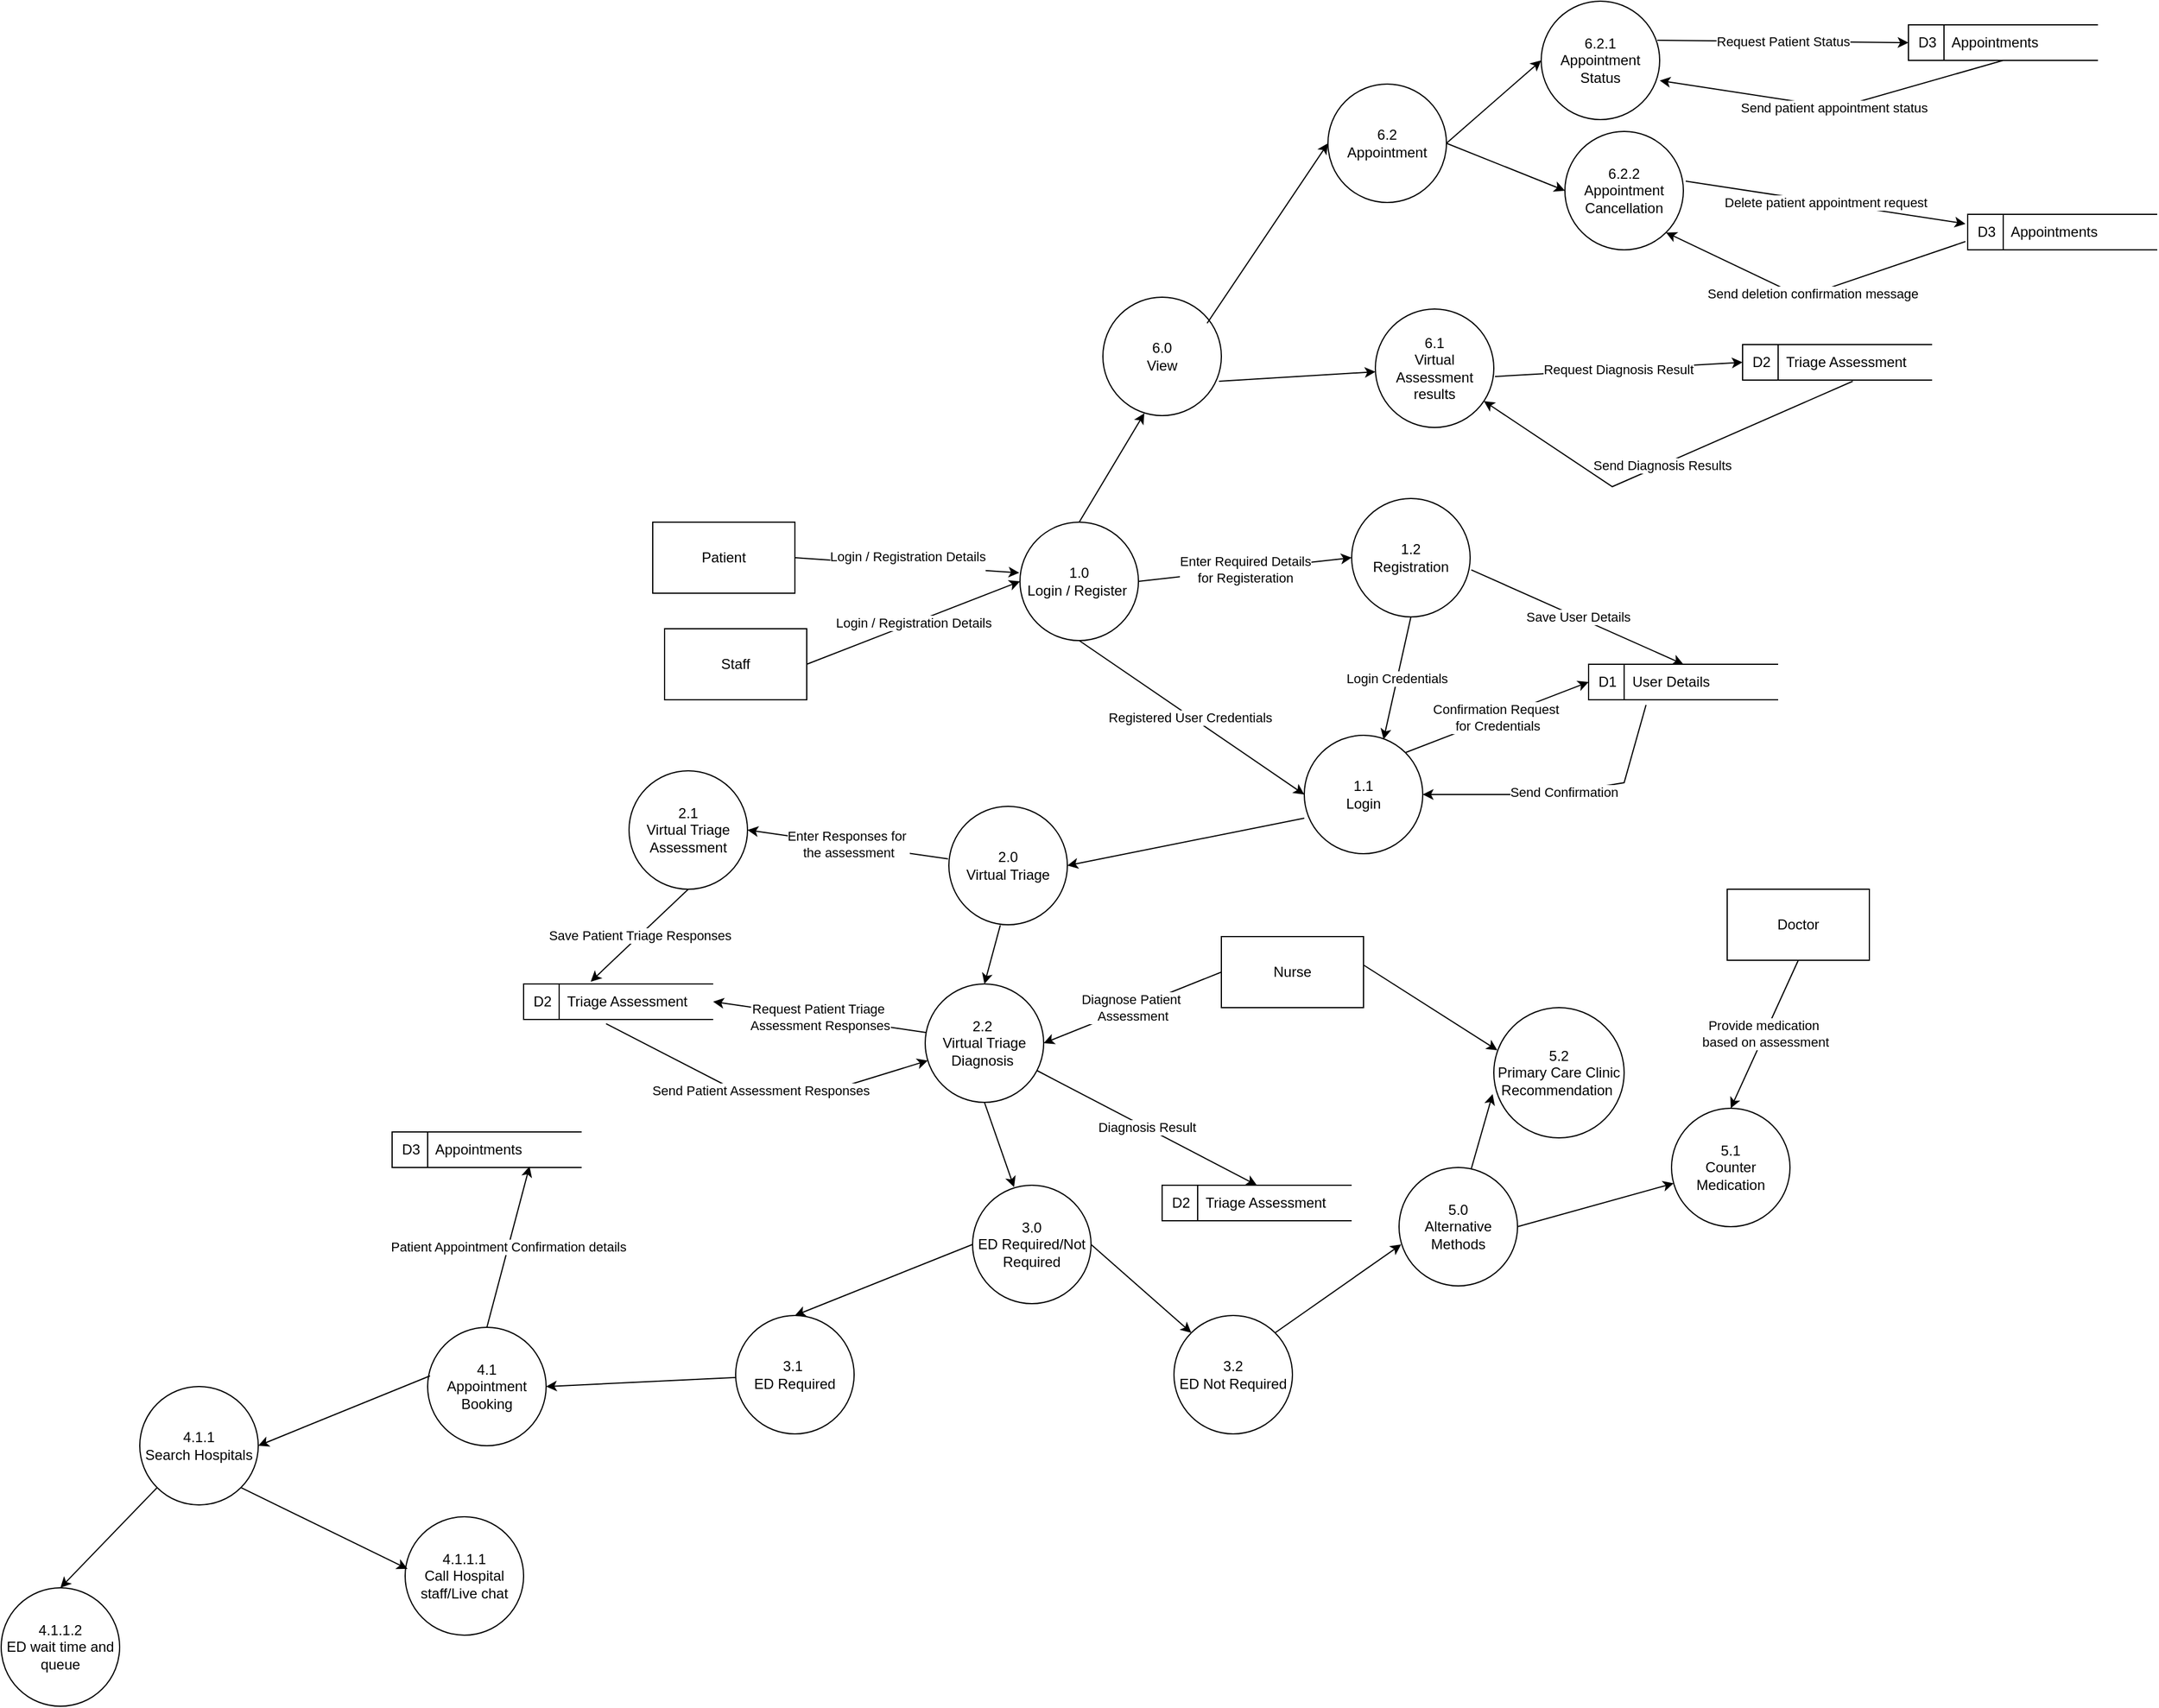 <mxfile version="24.7.17">
  <diagram name="Page-1" id="96zTGkCK_pAWWn0Q6g7E">
    <mxGraphModel dx="2501" dy="1907" grid="1" gridSize="10" guides="1" tooltips="1" connect="1" arrows="1" fold="1" page="1" pageScale="1" pageWidth="827" pageHeight="1169" math="0" shadow="0">
      <root>
        <mxCell id="0" />
        <mxCell id="1" parent="0" />
        <mxCell id="Bff2i-X7J1a3gPwycmxD-1" value="Patient" style="rounded=0;whiteSpace=wrap;html=1;" parent="1" vertex="1">
          <mxGeometry x="-80" y="40" width="120" height="60" as="geometry" />
        </mxCell>
        <mxCell id="Bff2i-X7J1a3gPwycmxD-2" value="&lt;div&gt;1.0&lt;/div&gt;Login / Register&amp;nbsp;" style="ellipse;whiteSpace=wrap;html=1;aspect=fixed;" parent="1" vertex="1">
          <mxGeometry x="230" y="40" width="100" height="100" as="geometry" />
        </mxCell>
        <mxCell id="Bff2i-X7J1a3gPwycmxD-3" value="Staff" style="rounded=0;whiteSpace=wrap;html=1;" parent="1" vertex="1">
          <mxGeometry x="-70" y="130" width="120" height="60" as="geometry" />
        </mxCell>
        <mxCell id="Bff2i-X7J1a3gPwycmxD-4" value="&#xa;&lt;span style=&quot;color: rgb(0, 0, 0); font-family: Helvetica; font-size: 11px; font-style: normal; font-variant-ligatures: normal; font-variant-caps: normal; font-weight: 400; letter-spacing: normal; orphans: 2; text-align: center; text-indent: 0px; text-transform: none; widows: 2; word-spacing: 0px; -webkit-text-stroke-width: 0px; white-space: nowrap; background-color: rgb(255, 255, 255); text-decoration-thickness: initial; text-decoration-style: initial; text-decoration-color: initial; display: inline !important; float: none;&quot;&gt;Login / Registration Details&lt;/span&gt;&#xa;&#xa;" style="endArrow=classic;html=1;rounded=0;entryX=-0.006;entryY=0.428;entryDx=0;entryDy=0;entryPerimeter=0;exitX=1;exitY=0.5;exitDx=0;exitDy=0;" parent="1" source="Bff2i-X7J1a3gPwycmxD-1" target="Bff2i-X7J1a3gPwycmxD-2" edge="1">
          <mxGeometry width="50" height="50" relative="1" as="geometry">
            <mxPoint x="120" y="120" as="sourcePoint" />
            <mxPoint x="170" y="70" as="targetPoint" />
          </mxGeometry>
        </mxCell>
        <mxCell id="Bff2i-X7J1a3gPwycmxD-5" value="Login / Registration Details" style="endArrow=classic;html=1;rounded=0;entryX=0;entryY=0.5;entryDx=0;entryDy=0;exitX=1;exitY=0.5;exitDx=0;exitDy=0;" parent="1" source="Bff2i-X7J1a3gPwycmxD-3" target="Bff2i-X7J1a3gPwycmxD-2" edge="1">
          <mxGeometry width="50" height="50" relative="1" as="geometry">
            <mxPoint x="50" y="80" as="sourcePoint" />
            <mxPoint x="239" y="93" as="targetPoint" />
          </mxGeometry>
        </mxCell>
        <mxCell id="Bff2i-X7J1a3gPwycmxD-6" value="1.1&lt;div&gt;Login&lt;/div&gt;" style="ellipse;whiteSpace=wrap;html=1;aspect=fixed;" parent="1" vertex="1">
          <mxGeometry x="470" y="220" width="100" height="100" as="geometry" />
        </mxCell>
        <mxCell id="Bff2i-X7J1a3gPwycmxD-8" value="1.2&lt;div&gt;Registration&lt;/div&gt;" style="ellipse;whiteSpace=wrap;html=1;aspect=fixed;" parent="1" vertex="1">
          <mxGeometry x="510" y="20" width="100" height="100" as="geometry" />
        </mxCell>
        <mxCell id="Bff2i-X7J1a3gPwycmxD-9" value="Enter Required Details&lt;div&gt;for Registeration&lt;/div&gt;" style="endArrow=classic;html=1;rounded=0;entryX=0;entryY=0.5;entryDx=0;entryDy=0;exitX=1;exitY=0.5;exitDx=0;exitDy=0;" parent="1" source="Bff2i-X7J1a3gPwycmxD-2" target="Bff2i-X7J1a3gPwycmxD-8" edge="1">
          <mxGeometry width="50" height="50" relative="1" as="geometry">
            <mxPoint x="350" y="120" as="sourcePoint" />
            <mxPoint x="400" y="70" as="targetPoint" />
          </mxGeometry>
        </mxCell>
        <mxCell id="Bff2i-X7J1a3gPwycmxD-10" value="Registered User Credentials&amp;nbsp;" style="endArrow=classic;html=1;rounded=0;exitX=0.5;exitY=1;exitDx=0;exitDy=0;entryX=0;entryY=0.5;entryDx=0;entryDy=0;" parent="1" source="Bff2i-X7J1a3gPwycmxD-2" target="Bff2i-X7J1a3gPwycmxD-6" edge="1">
          <mxGeometry width="50" height="50" relative="1" as="geometry">
            <mxPoint x="290" y="230" as="sourcePoint" />
            <mxPoint x="340" y="180" as="targetPoint" />
          </mxGeometry>
        </mxCell>
        <mxCell id="Bff2i-X7J1a3gPwycmxD-11" value="&amp;nbsp;D1&amp;nbsp; &amp;nbsp; User Details" style="html=1;dashed=0;whiteSpace=wrap;shape=mxgraph.dfd.dataStoreID;align=left;spacingLeft=3;points=[[0,0],[0.5,0],[1,0],[0,0.5],[1,0.5],[0,1],[0.5,1],[1,1]];" parent="1" vertex="1">
          <mxGeometry x="710" y="160" width="160" height="30" as="geometry" />
        </mxCell>
        <mxCell id="Bff2i-X7J1a3gPwycmxD-12" value="Save User Details" style="endArrow=classic;html=1;rounded=0;entryX=0.5;entryY=0;entryDx=0;entryDy=0;exitX=1.01;exitY=0.603;exitDx=0;exitDy=0;exitPerimeter=0;" parent="1" source="Bff2i-X7J1a3gPwycmxD-8" target="Bff2i-X7J1a3gPwycmxD-11" edge="1">
          <mxGeometry width="50" height="50" relative="1" as="geometry">
            <mxPoint x="690" y="100" as="sourcePoint" />
            <mxPoint x="740" y="50" as="targetPoint" />
          </mxGeometry>
        </mxCell>
        <mxCell id="Bff2i-X7J1a3gPwycmxD-13" value="Login Credentials" style="endArrow=classic;html=1;rounded=0;entryX=0.669;entryY=0.035;entryDx=0;entryDy=0;entryPerimeter=0;exitX=0.5;exitY=1;exitDx=0;exitDy=0;" parent="1" source="Bff2i-X7J1a3gPwycmxD-8" target="Bff2i-X7J1a3gPwycmxD-6" edge="1">
          <mxGeometry width="50" height="50" relative="1" as="geometry">
            <mxPoint x="590" y="280" as="sourcePoint" />
            <mxPoint x="640" y="230" as="targetPoint" />
          </mxGeometry>
        </mxCell>
        <mxCell id="Bff2i-X7J1a3gPwycmxD-14" value="Confirmation Request&amp;nbsp;&lt;div&gt;for Credentials&lt;/div&gt;" style="endArrow=classic;html=1;rounded=0;entryX=0;entryY=0.5;entryDx=0;entryDy=0;exitX=1;exitY=0;exitDx=0;exitDy=0;" parent="1" source="Bff2i-X7J1a3gPwycmxD-6" target="Bff2i-X7J1a3gPwycmxD-11" edge="1">
          <mxGeometry width="50" height="50" relative="1" as="geometry">
            <mxPoint x="580" y="270" as="sourcePoint" />
            <mxPoint x="630" y="220" as="targetPoint" />
          </mxGeometry>
        </mxCell>
        <mxCell id="Bff2i-X7J1a3gPwycmxD-15" value="Send Confirmation" style="endArrow=classic;html=1;rounded=0;entryX=1;entryY=0.5;entryDx=0;entryDy=0;exitX=0.303;exitY=1.145;exitDx=0;exitDy=0;exitPerimeter=0;" parent="1" source="Bff2i-X7J1a3gPwycmxD-11" target="Bff2i-X7J1a3gPwycmxD-6" edge="1">
          <mxGeometry width="50" height="50" relative="1" as="geometry">
            <mxPoint x="670" y="310" as="sourcePoint" />
            <mxPoint x="720" y="260" as="targetPoint" />
            <Array as="points">
              <mxPoint x="740" y="260" />
              <mxPoint x="680" y="270" />
            </Array>
          </mxGeometry>
        </mxCell>
        <mxCell id="Bff2i-X7J1a3gPwycmxD-16" value="2.0&lt;div&gt;Virtual Triage&lt;/div&gt;" style="ellipse;whiteSpace=wrap;html=1;aspect=fixed;" parent="1" vertex="1">
          <mxGeometry x="170" y="280" width="100" height="100" as="geometry" />
        </mxCell>
        <mxCell id="Bff2i-X7J1a3gPwycmxD-17" value="" style="endArrow=classic;html=1;rounded=0;entryX=1;entryY=0.5;entryDx=0;entryDy=0;exitX=0;exitY=0.7;exitDx=0;exitDy=0;exitPerimeter=0;" parent="1" source="Bff2i-X7J1a3gPwycmxD-6" target="Bff2i-X7J1a3gPwycmxD-16" edge="1">
          <mxGeometry width="50" height="50" relative="1" as="geometry">
            <mxPoint x="330" y="340" as="sourcePoint" />
            <mxPoint x="380" y="290" as="targetPoint" />
          </mxGeometry>
        </mxCell>
        <mxCell id="Bff2i-X7J1a3gPwycmxD-18" value="2.1&lt;div&gt;Virtual Triage Assessment&lt;/div&gt;" style="ellipse;whiteSpace=wrap;html=1;aspect=fixed;" parent="1" vertex="1">
          <mxGeometry x="-100" y="250" width="100" height="100" as="geometry" />
        </mxCell>
        <mxCell id="Bff2i-X7J1a3gPwycmxD-19" value="Enter Responses for&amp;nbsp;&lt;div&gt;the assessment&lt;/div&gt;" style="endArrow=classic;html=1;rounded=0;entryX=1;entryY=0.5;entryDx=0;entryDy=0;exitX=-0.007;exitY=0.444;exitDx=0;exitDy=0;exitPerimeter=0;" parent="1" source="Bff2i-X7J1a3gPwycmxD-16" target="Bff2i-X7J1a3gPwycmxD-18" edge="1">
          <mxGeometry width="50" height="50" relative="1" as="geometry">
            <mxPoint x="90" y="410" as="sourcePoint" />
            <mxPoint x="140" y="360" as="targetPoint" />
          </mxGeometry>
        </mxCell>
        <mxCell id="Bff2i-X7J1a3gPwycmxD-20" value="&amp;nbsp;D2&amp;nbsp; &amp;nbsp; Triage Assessment" style="html=1;dashed=0;whiteSpace=wrap;shape=mxgraph.dfd.dataStoreID;align=left;spacingLeft=3;points=[[0,0],[0.5,0],[1,0],[0,0.5],[1,0.5],[0,1],[0.5,1],[1,1]];" parent="1" vertex="1">
          <mxGeometry x="-189" y="430" width="160" height="30" as="geometry" />
        </mxCell>
        <mxCell id="Bff2i-X7J1a3gPwycmxD-21" value="Save Patient Triage Responses" style="endArrow=classic;html=1;rounded=0;entryX=0.354;entryY=-0.064;entryDx=0;entryDy=0;entryPerimeter=0;exitX=0.5;exitY=1;exitDx=0;exitDy=0;" parent="1" source="Bff2i-X7J1a3gPwycmxD-18" target="Bff2i-X7J1a3gPwycmxD-20" edge="1">
          <mxGeometry width="50" height="50" relative="1" as="geometry">
            <mxPoint x="-190" y="430" as="sourcePoint" />
            <mxPoint x="-140" y="380" as="targetPoint" />
          </mxGeometry>
        </mxCell>
        <mxCell id="Bff2i-X7J1a3gPwycmxD-22" value="2.2&amp;nbsp;&lt;div&gt;Virtual Triage Diagnosis&amp;nbsp;&lt;/div&gt;" style="ellipse;whiteSpace=wrap;html=1;aspect=fixed;" parent="1" vertex="1">
          <mxGeometry x="150" y="430" width="100" height="100" as="geometry" />
        </mxCell>
        <mxCell id="Bff2i-X7J1a3gPwycmxD-23" value="Request Patient Triage&amp;nbsp;&lt;div&gt;Assessment Responses&lt;/div&gt;" style="endArrow=classic;html=1;rounded=0;entryX=1;entryY=0.5;entryDx=0;entryDy=0;exitX=0.006;exitY=0.41;exitDx=0;exitDy=0;exitPerimeter=0;" parent="1" source="Bff2i-X7J1a3gPwycmxD-22" target="Bff2i-X7J1a3gPwycmxD-20" edge="1">
          <mxGeometry width="50" height="50" relative="1" as="geometry">
            <mxPoint x="10" y="540" as="sourcePoint" />
            <mxPoint x="60" y="490" as="targetPoint" />
          </mxGeometry>
        </mxCell>
        <mxCell id="Bff2i-X7J1a3gPwycmxD-24" value="Send Patient Assessment Responses" style="endArrow=classic;html=1;rounded=0;exitX=0.435;exitY=1.119;exitDx=0;exitDy=0;exitPerimeter=0;" parent="1" source="Bff2i-X7J1a3gPwycmxD-20" target="Bff2i-X7J1a3gPwycmxD-22" edge="1">
          <mxGeometry width="50" height="50" relative="1" as="geometry">
            <mxPoint x="-70" y="580" as="sourcePoint" />
            <mxPoint x="-20" y="530" as="targetPoint" />
            <Array as="points">
              <mxPoint x="-10" y="520" />
              <mxPoint x="70" y="520" />
            </Array>
          </mxGeometry>
        </mxCell>
        <mxCell id="Bff2i-X7J1a3gPwycmxD-25" value="Nurse" style="rounded=0;whiteSpace=wrap;html=1;" parent="1" vertex="1">
          <mxGeometry x="400" y="390" width="120" height="60" as="geometry" />
        </mxCell>
        <mxCell id="Bff2i-X7J1a3gPwycmxD-26" value="Diagnose Patient&amp;nbsp;&lt;div&gt;Assessment&lt;/div&gt;" style="endArrow=classic;html=1;rounded=0;entryX=1;entryY=0.5;entryDx=0;entryDy=0;exitX=0;exitY=0.5;exitDx=0;exitDy=0;" parent="1" source="Bff2i-X7J1a3gPwycmxD-25" target="Bff2i-X7J1a3gPwycmxD-22" edge="1">
          <mxGeometry width="50" height="50" relative="1" as="geometry">
            <mxPoint x="300" y="540" as="sourcePoint" />
            <mxPoint x="350" y="490" as="targetPoint" />
          </mxGeometry>
        </mxCell>
        <mxCell id="ymnrK0_jYS6dcsCfefe1-1" value="" style="endArrow=classic;html=1;rounded=0;entryX=0.35;entryY=0.016;entryDx=0;entryDy=0;entryPerimeter=0;exitX=0.5;exitY=1;exitDx=0;exitDy=0;" parent="1" source="Bff2i-X7J1a3gPwycmxD-22" target="ymnrK0_jYS6dcsCfefe1-2" edge="1">
          <mxGeometry width="50" height="50" relative="1" as="geometry">
            <mxPoint x="190" y="610" as="sourcePoint" />
            <mxPoint x="240" y="560" as="targetPoint" />
          </mxGeometry>
        </mxCell>
        <mxCell id="ymnrK0_jYS6dcsCfefe1-2" value="3.0&lt;div&gt;ED Required/Not Required&lt;/div&gt;" style="ellipse;whiteSpace=wrap;html=1;aspect=fixed;" parent="1" vertex="1">
          <mxGeometry x="190" y="600" width="100" height="100" as="geometry" />
        </mxCell>
        <mxCell id="ymnrK0_jYS6dcsCfefe1-3" value="3.1&amp;nbsp;&lt;div&gt;ED Required&lt;/div&gt;" style="ellipse;whiteSpace=wrap;html=1;aspect=fixed;" parent="1" vertex="1">
          <mxGeometry x="-10" y="710" width="100" height="100" as="geometry" />
        </mxCell>
        <mxCell id="ymnrK0_jYS6dcsCfefe1-4" value="3.2&lt;div&gt;ED Not Required&lt;/div&gt;" style="ellipse;whiteSpace=wrap;html=1;aspect=fixed;" parent="1" vertex="1">
          <mxGeometry x="360" y="710" width="100" height="100" as="geometry" />
        </mxCell>
        <mxCell id="ymnrK0_jYS6dcsCfefe1-5" value="" style="endArrow=classic;html=1;rounded=0;entryX=0.5;entryY=0;entryDx=0;entryDy=0;exitX=0;exitY=0.5;exitDx=0;exitDy=0;" parent="1" source="ymnrK0_jYS6dcsCfefe1-2" target="ymnrK0_jYS6dcsCfefe1-3" edge="1">
          <mxGeometry width="50" height="50" relative="1" as="geometry">
            <mxPoint x="-60" y="660" as="sourcePoint" />
            <mxPoint x="-10" y="610" as="targetPoint" />
          </mxGeometry>
        </mxCell>
        <mxCell id="ymnrK0_jYS6dcsCfefe1-6" value="" style="endArrow=classic;html=1;rounded=0;entryX=0;entryY=0;entryDx=0;entryDy=0;exitX=1;exitY=0.5;exitDx=0;exitDy=0;" parent="1" source="ymnrK0_jYS6dcsCfefe1-2" target="ymnrK0_jYS6dcsCfefe1-4" edge="1">
          <mxGeometry width="50" height="50" relative="1" as="geometry">
            <mxPoint x="280" y="780" as="sourcePoint" />
            <mxPoint x="330" y="730" as="targetPoint" />
          </mxGeometry>
        </mxCell>
        <mxCell id="ymnrK0_jYS6dcsCfefe1-7" value="" style="endArrow=classic;html=1;rounded=0;entryX=0.5;entryY=0;entryDx=0;entryDy=0;exitX=0.434;exitY=1.004;exitDx=0;exitDy=0;exitPerimeter=0;" parent="1" source="Bff2i-X7J1a3gPwycmxD-16" target="Bff2i-X7J1a3gPwycmxD-22" edge="1">
          <mxGeometry width="50" height="50" relative="1" as="geometry">
            <mxPoint x="90" y="410" as="sourcePoint" />
            <mxPoint x="140" y="360" as="targetPoint" />
          </mxGeometry>
        </mxCell>
        <mxCell id="ymnrK0_jYS6dcsCfefe1-8" value="5.0&lt;div&gt;Alternative Methods&lt;/div&gt;" style="ellipse;whiteSpace=wrap;html=1;aspect=fixed;" parent="1" vertex="1">
          <mxGeometry x="550" y="585" width="100" height="100" as="geometry" />
        </mxCell>
        <mxCell id="ymnrK0_jYS6dcsCfefe1-9" value="" style="endArrow=classic;html=1;rounded=0;entryX=0.018;entryY=0.65;entryDx=0;entryDy=0;entryPerimeter=0;exitX=1;exitY=0;exitDx=0;exitDy=0;" parent="1" source="ymnrK0_jYS6dcsCfefe1-4" target="ymnrK0_jYS6dcsCfefe1-8" edge="1">
          <mxGeometry width="50" height="50" relative="1" as="geometry">
            <mxPoint x="410" y="660" as="sourcePoint" />
            <mxPoint x="460" y="610" as="targetPoint" />
          </mxGeometry>
        </mxCell>
        <mxCell id="aXVEYFe5cARRdrmqYQfY-1" value="5.1&lt;div&gt;Counter Medication&lt;/div&gt;" style="ellipse;whiteSpace=wrap;html=1;aspect=fixed;" vertex="1" parent="1">
          <mxGeometry x="780" y="535" width="100" height="100" as="geometry" />
        </mxCell>
        <mxCell id="aXVEYFe5cARRdrmqYQfY-2" value="" style="endArrow=classic;html=1;rounded=0;exitX=1;exitY=0.5;exitDx=0;exitDy=0;" edge="1" parent="1" source="ymnrK0_jYS6dcsCfefe1-8" target="aXVEYFe5cARRdrmqYQfY-1">
          <mxGeometry width="50" height="50" relative="1" as="geometry">
            <mxPoint x="620" y="560" as="sourcePoint" />
            <mxPoint x="670" y="510" as="targetPoint" />
          </mxGeometry>
        </mxCell>
        <mxCell id="aXVEYFe5cARRdrmqYQfY-3" value="5.2&lt;div&gt;Primary Care Clinic Recommendation&amp;nbsp;&lt;/div&gt;" style="ellipse;whiteSpace=wrap;html=1;aspect=fixed;" vertex="1" parent="1">
          <mxGeometry x="630" y="450" width="110" height="110" as="geometry" />
        </mxCell>
        <mxCell id="aXVEYFe5cARRdrmqYQfY-4" value="" style="endArrow=classic;html=1;rounded=0;entryX=-0.009;entryY=0.664;entryDx=0;entryDy=0;entryPerimeter=0;exitX=0.61;exitY=0.01;exitDx=0;exitDy=0;exitPerimeter=0;" edge="1" parent="1" source="ymnrK0_jYS6dcsCfefe1-8" target="aXVEYFe5cARRdrmqYQfY-3">
          <mxGeometry width="50" height="50" relative="1" as="geometry">
            <mxPoint x="560" y="560" as="sourcePoint" />
            <mxPoint x="610" y="510" as="targetPoint" />
          </mxGeometry>
        </mxCell>
        <mxCell id="aXVEYFe5cARRdrmqYQfY-5" value="Doctor" style="rounded=0;whiteSpace=wrap;html=1;" vertex="1" parent="1">
          <mxGeometry x="827" y="350" width="120" height="60" as="geometry" />
        </mxCell>
        <mxCell id="aXVEYFe5cARRdrmqYQfY-6" value="Provide medication&amp;nbsp;&lt;div&gt;based on assessment&lt;/div&gt;" style="endArrow=classic;html=1;rounded=0;entryX=0.5;entryY=0;entryDx=0;entryDy=0;exitX=0.5;exitY=1;exitDx=0;exitDy=0;" edge="1" parent="1" source="aXVEYFe5cARRdrmqYQfY-5" target="aXVEYFe5cARRdrmqYQfY-1">
          <mxGeometry width="50" height="50" relative="1" as="geometry">
            <mxPoint x="920" y="490" as="sourcePoint" />
            <mxPoint x="970" y="440" as="targetPoint" />
          </mxGeometry>
        </mxCell>
        <mxCell id="aXVEYFe5cARRdrmqYQfY-7" value="6.0&lt;div&gt;View&lt;/div&gt;" style="ellipse;whiteSpace=wrap;html=1;aspect=fixed;" vertex="1" parent="1">
          <mxGeometry x="300" y="-150" width="100" height="100" as="geometry" />
        </mxCell>
        <mxCell id="aXVEYFe5cARRdrmqYQfY-8" value="" style="endArrow=classic;html=1;rounded=0;entryX=0.35;entryY=0.98;entryDx=0;entryDy=0;entryPerimeter=0;exitX=0.5;exitY=0;exitDx=0;exitDy=0;" edge="1" parent="1" source="Bff2i-X7J1a3gPwycmxD-2" target="aXVEYFe5cARRdrmqYQfY-7">
          <mxGeometry width="50" height="50" relative="1" as="geometry">
            <mxPoint x="260" y="20" as="sourcePoint" />
            <mxPoint x="310" y="-30" as="targetPoint" />
          </mxGeometry>
        </mxCell>
        <mxCell id="aXVEYFe5cARRdrmqYQfY-9" value="6.1&lt;div&gt;Virtual Assessment results&lt;/div&gt;" style="ellipse;whiteSpace=wrap;html=1;aspect=fixed;" vertex="1" parent="1">
          <mxGeometry x="530" y="-140" width="100" height="100" as="geometry" />
        </mxCell>
        <mxCell id="aXVEYFe5cARRdrmqYQfY-10" value="" style="endArrow=classic;html=1;rounded=0;exitX=0.98;exitY=0.71;exitDx=0;exitDy=0;exitPerimeter=0;" edge="1" parent="1" source="aXVEYFe5cARRdrmqYQfY-7" target="aXVEYFe5cARRdrmqYQfY-9">
          <mxGeometry width="50" height="50" relative="1" as="geometry">
            <mxPoint x="440" y="10" as="sourcePoint" />
            <mxPoint x="490" y="-40" as="targetPoint" />
          </mxGeometry>
        </mxCell>
        <mxCell id="aXVEYFe5cARRdrmqYQfY-14" value="" style="endArrow=classic;html=1;rounded=0;exitX=0.88;exitY=0.22;exitDx=0;exitDy=0;exitPerimeter=0;entryX=0;entryY=0.5;entryDx=0;entryDy=0;" edge="1" parent="1" source="aXVEYFe5cARRdrmqYQfY-7" target="aXVEYFe5cARRdrmqYQfY-20">
          <mxGeometry width="50" height="50" relative="1" as="geometry">
            <mxPoint x="470" y="-140" as="sourcePoint" />
            <mxPoint x="580" y="-200" as="targetPoint" />
          </mxGeometry>
        </mxCell>
        <mxCell id="aXVEYFe5cARRdrmqYQfY-16" value="" style="endArrow=classic;html=1;rounded=0;entryX=1;entryY=0.5;entryDx=0;entryDy=0;" edge="1" parent="1" source="ymnrK0_jYS6dcsCfefe1-3" target="aXVEYFe5cARRdrmqYQfY-18">
          <mxGeometry width="50" height="50" relative="1" as="geometry">
            <mxPoint x="-130" y="860" as="sourcePoint" />
            <mxPoint y="880" as="targetPoint" />
          </mxGeometry>
        </mxCell>
        <mxCell id="aXVEYFe5cARRdrmqYQfY-18" value="4.1&lt;div&gt;Appointment Booking&lt;/div&gt;" style="ellipse;whiteSpace=wrap;html=1;aspect=fixed;" vertex="1" parent="1">
          <mxGeometry x="-270" y="720" width="100" height="100" as="geometry" />
        </mxCell>
        <mxCell id="aXVEYFe5cARRdrmqYQfY-20" value="6.2&lt;div&gt;Appointment&lt;/div&gt;" style="ellipse;whiteSpace=wrap;html=1;aspect=fixed;" vertex="1" parent="1">
          <mxGeometry x="490" y="-330" width="100" height="100" as="geometry" />
        </mxCell>
        <mxCell id="aXVEYFe5cARRdrmqYQfY-21" value="6.2.1&lt;div&gt;Appointment Status&lt;/div&gt;" style="ellipse;whiteSpace=wrap;html=1;aspect=fixed;" vertex="1" parent="1">
          <mxGeometry x="670" y="-400" width="100" height="100" as="geometry" />
        </mxCell>
        <mxCell id="aXVEYFe5cARRdrmqYQfY-22" value="6.2.2&lt;div&gt;Appointment Cancellation&lt;/div&gt;" style="ellipse;whiteSpace=wrap;html=1;aspect=fixed;" vertex="1" parent="1">
          <mxGeometry x="690" y="-290" width="100" height="100" as="geometry" />
        </mxCell>
        <mxCell id="aXVEYFe5cARRdrmqYQfY-23" value="" style="endArrow=classic;html=1;rounded=0;entryX=0;entryY=0.5;entryDx=0;entryDy=0;exitX=1;exitY=0.5;exitDx=0;exitDy=0;" edge="1" parent="1" source="aXVEYFe5cARRdrmqYQfY-20" target="aXVEYFe5cARRdrmqYQfY-22">
          <mxGeometry width="50" height="50" relative="1" as="geometry">
            <mxPoint x="600" y="-180" as="sourcePoint" />
            <mxPoint x="650" y="-230" as="targetPoint" />
          </mxGeometry>
        </mxCell>
        <mxCell id="aXVEYFe5cARRdrmqYQfY-24" value="" style="endArrow=classic;html=1;rounded=0;entryX=0;entryY=0.5;entryDx=0;entryDy=0;exitX=1;exitY=0.5;exitDx=0;exitDy=0;" edge="1" parent="1" source="aXVEYFe5cARRdrmqYQfY-20" target="aXVEYFe5cARRdrmqYQfY-21">
          <mxGeometry width="50" height="50" relative="1" as="geometry">
            <mxPoint x="520" y="-340" as="sourcePoint" />
            <mxPoint x="570" y="-390" as="targetPoint" />
          </mxGeometry>
        </mxCell>
        <mxCell id="aXVEYFe5cARRdrmqYQfY-26" value="&amp;nbsp;D2&amp;nbsp; &amp;nbsp; Triage Assessment" style="html=1;dashed=0;whiteSpace=wrap;shape=mxgraph.dfd.dataStoreID;align=left;spacingLeft=3;points=[[0,0],[0.5,0],[1,0],[0,0.5],[1,0.5],[0,1],[0.5,1],[1,1]];" vertex="1" parent="1">
          <mxGeometry x="350" y="600" width="160" height="30" as="geometry" />
        </mxCell>
        <mxCell id="aXVEYFe5cARRdrmqYQfY-27" value="Diagnosis Result" style="endArrow=classic;html=1;rounded=0;entryX=0.5;entryY=0;entryDx=0;entryDy=0;" edge="1" parent="1" source="Bff2i-X7J1a3gPwycmxD-22" target="aXVEYFe5cARRdrmqYQfY-26">
          <mxGeometry width="50" height="50" relative="1" as="geometry">
            <mxPoint x="260" y="560" as="sourcePoint" />
            <mxPoint x="310" y="510" as="targetPoint" />
          </mxGeometry>
        </mxCell>
        <mxCell id="aXVEYFe5cARRdrmqYQfY-28" value="&amp;nbsp;D2&amp;nbsp; &amp;nbsp; Triage Assessment" style="html=1;dashed=0;whiteSpace=wrap;shape=mxgraph.dfd.dataStoreID;align=left;spacingLeft=3;points=[[0,0],[0.5,0],[1,0],[0,0.5],[1,0.5],[0,1],[0.5,1],[1,1]];" vertex="1" parent="1">
          <mxGeometry x="840" y="-110" width="160" height="30" as="geometry" />
        </mxCell>
        <mxCell id="aXVEYFe5cARRdrmqYQfY-29" value="Request Diagnosis Result" style="endArrow=classic;html=1;rounded=0;entryX=0;entryY=0.5;entryDx=0;entryDy=0;exitX=1.01;exitY=0.57;exitDx=0;exitDy=0;exitPerimeter=0;" edge="1" parent="1" source="aXVEYFe5cARRdrmqYQfY-9" target="aXVEYFe5cARRdrmqYQfY-28">
          <mxGeometry width="50" height="50" relative="1" as="geometry">
            <mxPoint x="680" y="10" as="sourcePoint" />
            <mxPoint x="730" y="-40" as="targetPoint" />
          </mxGeometry>
        </mxCell>
        <mxCell id="aXVEYFe5cARRdrmqYQfY-30" value="Send Diagnosis Results" style="endArrow=classic;html=1;rounded=0;exitX=0.581;exitY=1.033;exitDx=0;exitDy=0;exitPerimeter=0;" edge="1" parent="1" source="aXVEYFe5cARRdrmqYQfY-28" target="aXVEYFe5cARRdrmqYQfY-9">
          <mxGeometry width="50" height="50" relative="1" as="geometry">
            <mxPoint x="870" y="30" as="sourcePoint" />
            <mxPoint x="920" y="-20" as="targetPoint" />
            <Array as="points">
              <mxPoint x="730" y="10" />
            </Array>
          </mxGeometry>
        </mxCell>
        <mxCell id="aXVEYFe5cARRdrmqYQfY-31" value="&amp;nbsp;D3&amp;nbsp; &amp;nbsp; Appointments" style="html=1;dashed=0;whiteSpace=wrap;shape=mxgraph.dfd.dataStoreID;align=left;spacingLeft=3;points=[[0,0],[0.5,0],[1,0],[0,0.5],[1,0.5],[0,1],[0.5,1],[1,1]];" vertex="1" parent="1">
          <mxGeometry x="-300" y="555" width="160" height="30" as="geometry" />
        </mxCell>
        <mxCell id="aXVEYFe5cARRdrmqYQfY-32" value="Patient Appointment Confirmation details" style="endArrow=classic;html=1;rounded=0;entryX=0.725;entryY=0.967;entryDx=0;entryDy=0;entryPerimeter=0;exitX=0.5;exitY=0;exitDx=0;exitDy=0;" edge="1" parent="1" source="aXVEYFe5cARRdrmqYQfY-18" target="aXVEYFe5cARRdrmqYQfY-31">
          <mxGeometry width="50" height="50" relative="1" as="geometry">
            <mxPoint x="-270" y="700" as="sourcePoint" />
            <mxPoint x="-220" y="650" as="targetPoint" />
          </mxGeometry>
        </mxCell>
        <mxCell id="aXVEYFe5cARRdrmqYQfY-33" value="" style="endArrow=classic;html=1;rounded=0;entryX=0.027;entryY=0.327;entryDx=0;entryDy=0;entryPerimeter=0;exitX=1;exitY=0.4;exitDx=0;exitDy=0;exitPerimeter=0;" edge="1" parent="1" source="Bff2i-X7J1a3gPwycmxD-25" target="aXVEYFe5cARRdrmqYQfY-3">
          <mxGeometry width="50" height="50" relative="1" as="geometry">
            <mxPoint x="540" y="520" as="sourcePoint" />
            <mxPoint x="540" y="490" as="targetPoint" />
          </mxGeometry>
        </mxCell>
        <mxCell id="aXVEYFe5cARRdrmqYQfY-34" value="&amp;nbsp;D3&amp;nbsp; &amp;nbsp; Appointments" style="html=1;dashed=0;whiteSpace=wrap;shape=mxgraph.dfd.dataStoreID;align=left;spacingLeft=3;points=[[0,0],[0.5,0],[1,0],[0,0.5],[1,0.5],[0,1],[0.5,1],[1,1]];" vertex="1" parent="1">
          <mxGeometry x="980" y="-380" width="160" height="30" as="geometry" />
        </mxCell>
        <mxCell id="aXVEYFe5cARRdrmqYQfY-36" value="&amp;nbsp;D3&amp;nbsp; &amp;nbsp; Appointments" style="html=1;dashed=0;whiteSpace=wrap;shape=mxgraph.dfd.dataStoreID;align=left;spacingLeft=3;points=[[0,0],[0.5,0],[1,0],[0,0.5],[1,0.5],[0,1],[0.5,1],[1,1]];" vertex="1" parent="1">
          <mxGeometry x="1030" y="-220" width="160" height="30" as="geometry" />
        </mxCell>
        <mxCell id="aXVEYFe5cARRdrmqYQfY-37" value="Request Patient Status" style="endArrow=classic;html=1;rounded=0;entryX=0;entryY=0.5;entryDx=0;entryDy=0;exitX=0.98;exitY=0.33;exitDx=0;exitDy=0;exitPerimeter=0;" edge="1" parent="1" source="aXVEYFe5cARRdrmqYQfY-21" target="aXVEYFe5cARRdrmqYQfY-34">
          <mxGeometry width="50" height="50" relative="1" as="geometry">
            <mxPoint x="810" y="-420" as="sourcePoint" />
            <mxPoint x="860" y="-470" as="targetPoint" />
          </mxGeometry>
        </mxCell>
        <mxCell id="aXVEYFe5cARRdrmqYQfY-38" value="Send patient appointment status" style="endArrow=classic;html=1;rounded=0;entryX=1;entryY=0.67;entryDx=0;entryDy=0;entryPerimeter=0;exitX=0.5;exitY=1;exitDx=0;exitDy=0;" edge="1" parent="1" source="aXVEYFe5cARRdrmqYQfY-34" target="aXVEYFe5cARRdrmqYQfY-21">
          <mxGeometry width="50" height="50" relative="1" as="geometry">
            <mxPoint x="900" y="-290" as="sourcePoint" />
            <mxPoint x="950" y="-340" as="targetPoint" />
            <Array as="points">
              <mxPoint x="920" y="-310" />
            </Array>
          </mxGeometry>
        </mxCell>
        <mxCell id="aXVEYFe5cARRdrmqYQfY-39" value="Delete patient appointment request" style="endArrow=classic;html=1;rounded=0;entryX=-0.012;entryY=0.267;entryDx=0;entryDy=0;entryPerimeter=0;exitX=1.02;exitY=0.42;exitDx=0;exitDy=0;exitPerimeter=0;" edge="1" parent="1" source="aXVEYFe5cARRdrmqYQfY-22" target="aXVEYFe5cARRdrmqYQfY-36">
          <mxGeometry width="50" height="50" relative="1" as="geometry">
            <mxPoint x="800" y="-140" as="sourcePoint" />
            <mxPoint x="850" y="-190" as="targetPoint" />
          </mxGeometry>
        </mxCell>
        <mxCell id="aXVEYFe5cARRdrmqYQfY-40" value="Send deletion confirmation message" style="endArrow=classic;html=1;rounded=0;entryX=1;entryY=1;entryDx=0;entryDy=0;exitX=-0.012;exitY=0.767;exitDx=0;exitDy=0;exitPerimeter=0;" edge="1" parent="1" source="aXVEYFe5cARRdrmqYQfY-36" target="aXVEYFe5cARRdrmqYQfY-22">
          <mxGeometry width="50" height="50" relative="1" as="geometry">
            <mxPoint x="910" y="-130" as="sourcePoint" />
            <mxPoint x="960" y="-180" as="targetPoint" />
            <Array as="points">
              <mxPoint x="890" y="-150" />
            </Array>
          </mxGeometry>
        </mxCell>
        <mxCell id="aXVEYFe5cARRdrmqYQfY-41" value="" style="endArrow=classic;html=1;rounded=0;entryX=1;entryY=0.5;entryDx=0;entryDy=0;exitX=0.02;exitY=0.41;exitDx=0;exitDy=0;exitPerimeter=0;" edge="1" parent="1" source="aXVEYFe5cARRdrmqYQfY-18" target="aXVEYFe5cARRdrmqYQfY-42">
          <mxGeometry width="50" height="50" relative="1" as="geometry">
            <mxPoint x="-380" y="870" as="sourcePoint" />
            <mxPoint x="-330" y="820" as="targetPoint" />
          </mxGeometry>
        </mxCell>
        <mxCell id="aXVEYFe5cARRdrmqYQfY-42" value="4.1.1&lt;div&gt;Search Hospitals&lt;/div&gt;" style="ellipse;whiteSpace=wrap;html=1;aspect=fixed;" vertex="1" parent="1">
          <mxGeometry x="-513" y="770" width="100" height="100" as="geometry" />
        </mxCell>
        <mxCell id="aXVEYFe5cARRdrmqYQfY-43" value="4.1.1.1&lt;div&gt;Call Hospital staff/Live chat&lt;/div&gt;" style="ellipse;whiteSpace=wrap;html=1;aspect=fixed;" vertex="1" parent="1">
          <mxGeometry x="-289" y="880" width="100" height="100" as="geometry" />
        </mxCell>
        <mxCell id="aXVEYFe5cARRdrmqYQfY-44" value="" style="endArrow=classic;html=1;rounded=0;entryX=0.02;entryY=0.44;entryDx=0;entryDy=0;entryPerimeter=0;exitX=1;exitY=1;exitDx=0;exitDy=0;" edge="1" parent="1" source="aXVEYFe5cARRdrmqYQfY-42" target="aXVEYFe5cARRdrmqYQfY-43">
          <mxGeometry width="50" height="50" relative="1" as="geometry">
            <mxPoint x="-400" y="920" as="sourcePoint" />
            <mxPoint x="-350" y="870" as="targetPoint" />
          </mxGeometry>
        </mxCell>
        <mxCell id="aXVEYFe5cARRdrmqYQfY-45" value="4.1.1.2&lt;div&gt;ED wait time and queue&lt;/div&gt;" style="ellipse;whiteSpace=wrap;html=1;aspect=fixed;" vertex="1" parent="1">
          <mxGeometry x="-630" y="940" width="100" height="100" as="geometry" />
        </mxCell>
        <mxCell id="aXVEYFe5cARRdrmqYQfY-46" value="" style="endArrow=classic;html=1;rounded=0;entryX=0.5;entryY=0;entryDx=0;entryDy=0;exitX=0;exitY=1;exitDx=0;exitDy=0;" edge="1" parent="1" source="aXVEYFe5cARRdrmqYQfY-42" target="aXVEYFe5cARRdrmqYQfY-45">
          <mxGeometry width="50" height="50" relative="1" as="geometry">
            <mxPoint x="-650" y="910" as="sourcePoint" />
            <mxPoint x="-600" y="860" as="targetPoint" />
          </mxGeometry>
        </mxCell>
      </root>
    </mxGraphModel>
  </diagram>
</mxfile>
